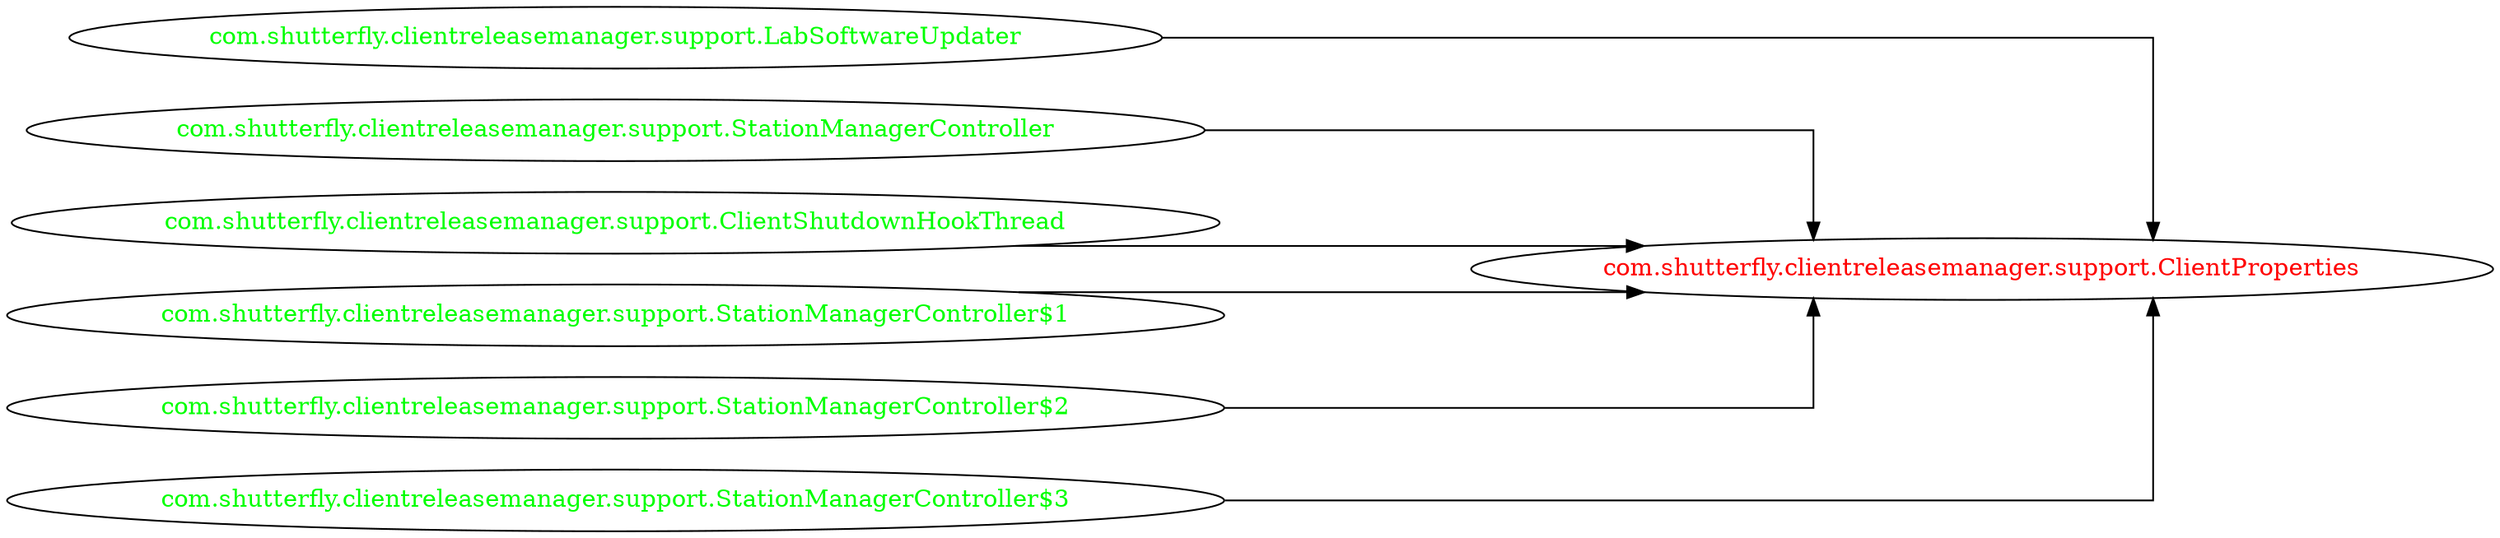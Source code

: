 digraph dependencyGraph {
 concentrate=true;
 ranksep="2.0";
 rankdir="LR"; 
 splines="ortho";
"com.shutterfly.clientreleasemanager.support.ClientProperties" [fontcolor="red"];
"com.shutterfly.clientreleasemanager.support.LabSoftwareUpdater" [ fontcolor="green" ];
"com.shutterfly.clientreleasemanager.support.LabSoftwareUpdater"->"com.shutterfly.clientreleasemanager.support.ClientProperties";
"com.shutterfly.clientreleasemanager.support.StationManagerController" [ fontcolor="green" ];
"com.shutterfly.clientreleasemanager.support.StationManagerController"->"com.shutterfly.clientreleasemanager.support.ClientProperties";
"com.shutterfly.clientreleasemanager.support.ClientShutdownHookThread" [ fontcolor="green" ];
"com.shutterfly.clientreleasemanager.support.ClientShutdownHookThread"->"com.shutterfly.clientreleasemanager.support.ClientProperties";
"com.shutterfly.clientreleasemanager.support.StationManagerController$1" [ fontcolor="green" ];
"com.shutterfly.clientreleasemanager.support.StationManagerController$1"->"com.shutterfly.clientreleasemanager.support.ClientProperties";
"com.shutterfly.clientreleasemanager.support.StationManagerController$2" [ fontcolor="green" ];
"com.shutterfly.clientreleasemanager.support.StationManagerController$2"->"com.shutterfly.clientreleasemanager.support.ClientProperties";
"com.shutterfly.clientreleasemanager.support.StationManagerController$3" [ fontcolor="green" ];
"com.shutterfly.clientreleasemanager.support.StationManagerController$3"->"com.shutterfly.clientreleasemanager.support.ClientProperties";
}